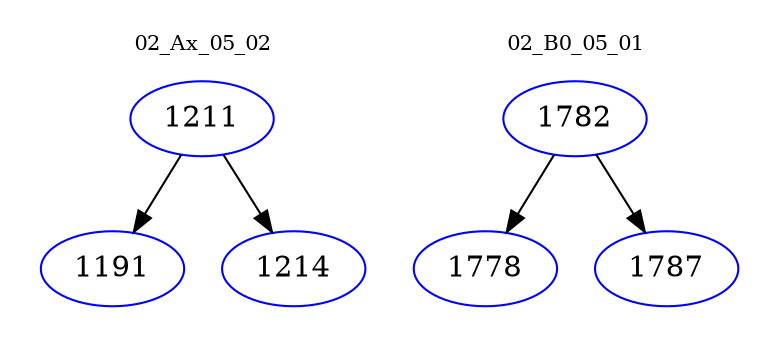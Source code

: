 digraph{
subgraph cluster_0 {
color = white
label = "02_Ax_05_02";
fontsize=10;
T0_1211 [label="1211", color="blue"]
T0_1211 -> T0_1191 [color="black"]
T0_1191 [label="1191", color="blue"]
T0_1211 -> T0_1214 [color="black"]
T0_1214 [label="1214", color="blue"]
}
subgraph cluster_1 {
color = white
label = "02_B0_05_01";
fontsize=10;
T1_1782 [label="1782", color="blue"]
T1_1782 -> T1_1778 [color="black"]
T1_1778 [label="1778", color="blue"]
T1_1782 -> T1_1787 [color="black"]
T1_1787 [label="1787", color="blue"]
}
}
